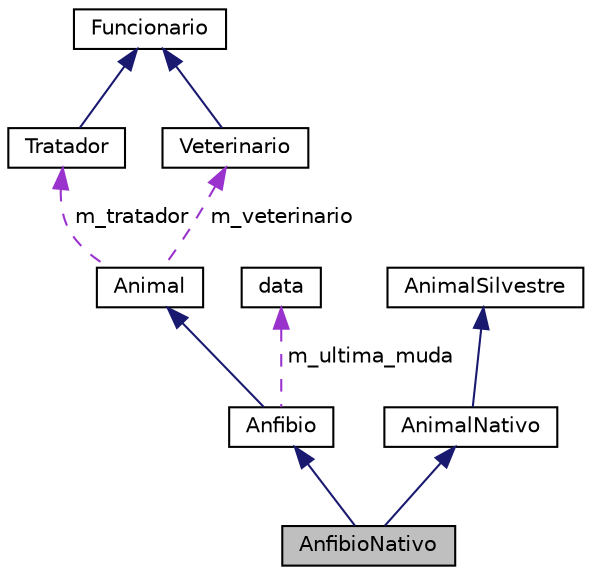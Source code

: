 digraph "AnfibioNativo"
{
  edge [fontname="Helvetica",fontsize="10",labelfontname="Helvetica",labelfontsize="10"];
  node [fontname="Helvetica",fontsize="10",shape=record];
  Node5 [label="AnfibioNativo",height=0.2,width=0.4,color="black", fillcolor="grey75", style="filled", fontcolor="black"];
  Node6 -> Node5 [dir="back",color="midnightblue",fontsize="10",style="solid"];
  Node6 [label="Anfibio",height=0.2,width=0.4,color="black", fillcolor="white", style="filled",URL="$classAnfibio.html"];
  Node7 -> Node6 [dir="back",color="midnightblue",fontsize="10",style="solid"];
  Node7 [label="Animal",height=0.2,width=0.4,color="black", fillcolor="white", style="filled",URL="$classAnimal.html"];
  Node8 -> Node7 [dir="back",color="darkorchid3",fontsize="10",style="dashed",label=" m_tratador" ];
  Node8 [label="Tratador",height=0.2,width=0.4,color="black", fillcolor="white", style="filled",URL="$classTratador.html"];
  Node9 -> Node8 [dir="back",color="midnightblue",fontsize="10",style="solid"];
  Node9 [label="Funcionario",height=0.2,width=0.4,color="black", fillcolor="white", style="filled",URL="$classFuncionario.html"];
  Node10 -> Node7 [dir="back",color="darkorchid3",fontsize="10",style="dashed",label=" m_veterinario" ];
  Node10 [label="Veterinario",height=0.2,width=0.4,color="black", fillcolor="white", style="filled",URL="$classVeterinario.html"];
  Node9 -> Node10 [dir="back",color="midnightblue",fontsize="10",style="solid"];
  Node11 -> Node6 [dir="back",color="darkorchid3",fontsize="10",style="dashed",label=" m_ultima_muda" ];
  Node11 [label="data",height=0.2,width=0.4,color="black", fillcolor="white", style="filled",URL="$structdata.html"];
  Node12 -> Node5 [dir="back",color="midnightblue",fontsize="10",style="solid"];
  Node12 [label="AnimalNativo",height=0.2,width=0.4,color="black", fillcolor="white", style="filled",URL="$classAnimalNativo.html"];
  Node13 -> Node12 [dir="back",color="midnightblue",fontsize="10",style="solid"];
  Node13 [label="AnimalSilvestre",height=0.2,width=0.4,color="black", fillcolor="white", style="filled",URL="$classAnimalSilvestre.html"];
}
